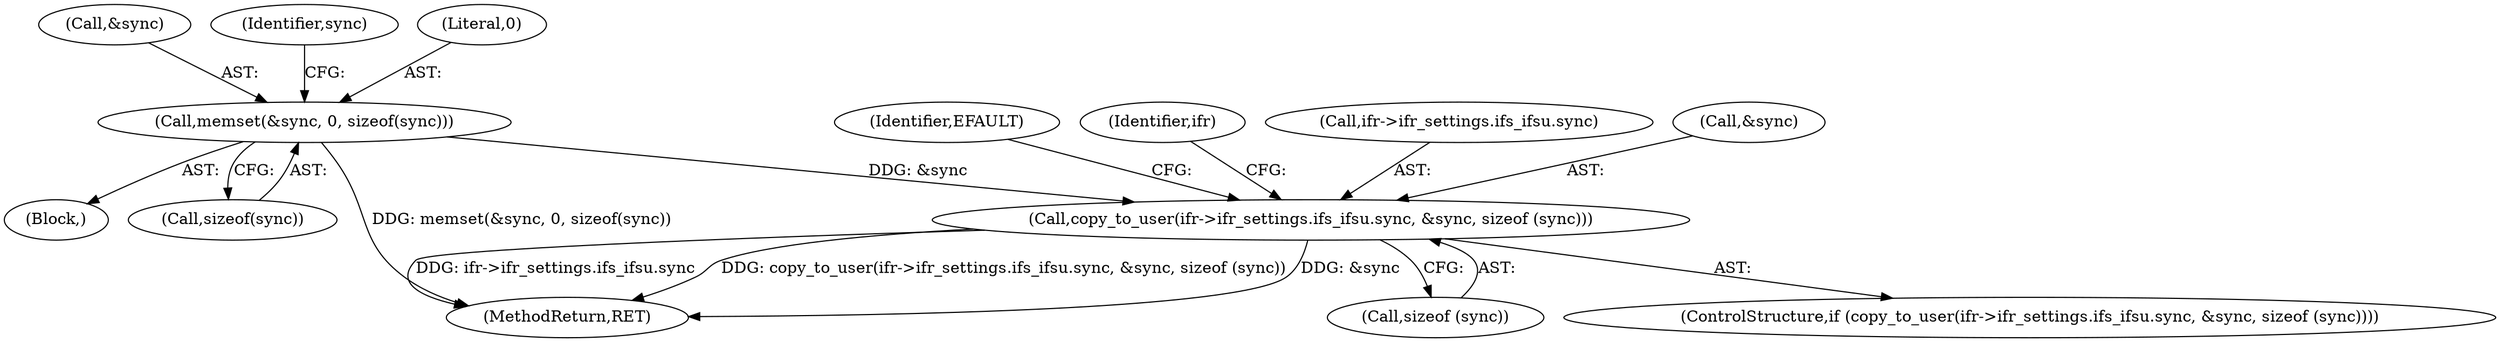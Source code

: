 digraph "0_linux_96b340406724d87e4621284ebac5e059d67b2194@API" {
"1000238" [label="(Call,copy_to_user(ifr->ifr_settings.ifs_ifsu.sync, &sync, sizeof (sync)))"];
"1000199" [label="(Call,memset(&sync, 0, sizeof(sync)))"];
"1000200" [label="(Call,&sync)"];
"1000253" [label="(Identifier,EFAULT)"];
"1000203" [label="(Call,sizeof(sync))"];
"1000207" [label="(Identifier,sync)"];
"1000237" [label="(ControlStructure,if (copy_to_user(ifr->ifr_settings.ifs_ifsu.sync, &sync, sizeof (sync))))"];
"1000202" [label="(Literal,0)"];
"1000264" [label="(MethodReturn,RET)"];
"1000107" [label="(Block,)"];
"1000257" [label="(Identifier,ifr)"];
"1000239" [label="(Call,ifr->ifr_settings.ifs_ifsu.sync)"];
"1000199" [label="(Call,memset(&sync, 0, sizeof(sync)))"];
"1000238" [label="(Call,copy_to_user(ifr->ifr_settings.ifs_ifsu.sync, &sync, sizeof (sync)))"];
"1000246" [label="(Call,&sync)"];
"1000248" [label="(Call,sizeof (sync))"];
"1000238" -> "1000237"  [label="AST: "];
"1000238" -> "1000248"  [label="CFG: "];
"1000239" -> "1000238"  [label="AST: "];
"1000246" -> "1000238"  [label="AST: "];
"1000248" -> "1000238"  [label="AST: "];
"1000253" -> "1000238"  [label="CFG: "];
"1000257" -> "1000238"  [label="CFG: "];
"1000238" -> "1000264"  [label="DDG: ifr->ifr_settings.ifs_ifsu.sync"];
"1000238" -> "1000264"  [label="DDG: copy_to_user(ifr->ifr_settings.ifs_ifsu.sync, &sync, sizeof (sync))"];
"1000238" -> "1000264"  [label="DDG: &sync"];
"1000199" -> "1000238"  [label="DDG: &sync"];
"1000199" -> "1000107"  [label="AST: "];
"1000199" -> "1000203"  [label="CFG: "];
"1000200" -> "1000199"  [label="AST: "];
"1000202" -> "1000199"  [label="AST: "];
"1000203" -> "1000199"  [label="AST: "];
"1000207" -> "1000199"  [label="CFG: "];
"1000199" -> "1000264"  [label="DDG: memset(&sync, 0, sizeof(sync))"];
}
